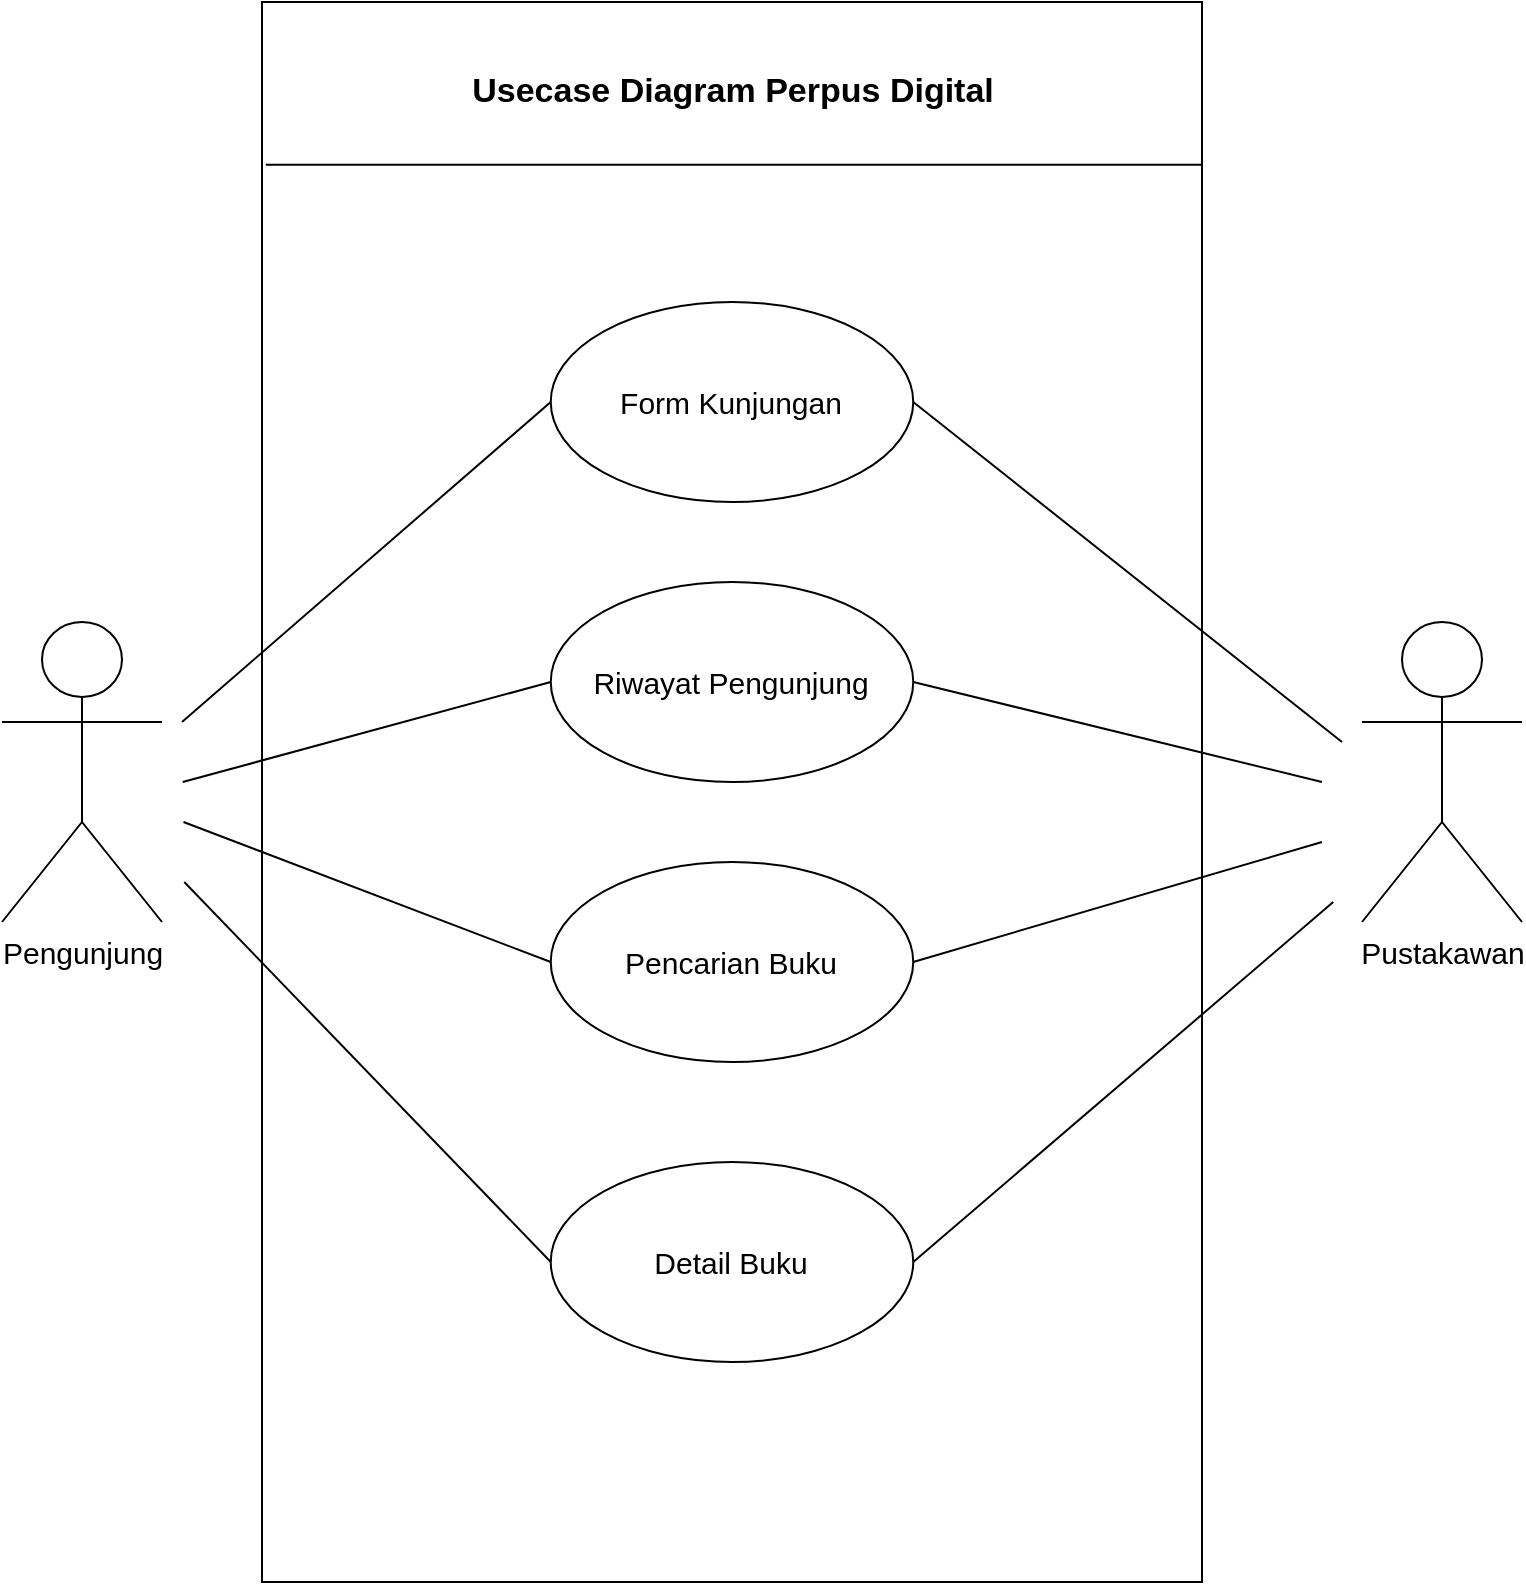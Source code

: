 <mxfile version="23.1.2" type="github">
  <diagram name="Page-1" id="EODYRYMDHHHb_0EbBn9g">
    <mxGraphModel dx="1257" dy="669" grid="1" gridSize="10" guides="1" tooltips="1" connect="1" arrows="1" fold="1" page="1" pageScale="1" pageWidth="850" pageHeight="1100" math="0" shadow="0">
      <root>
        <mxCell id="0" />
        <mxCell id="1" parent="0" />
        <mxCell id="n4F6TMeLaYpo0RElO_Qm-1" value="" style="rounded=0;whiteSpace=wrap;html=1;" parent="1" vertex="1">
          <mxGeometry x="170" y="130" width="470" height="790" as="geometry" />
        </mxCell>
        <mxCell id="n4F6TMeLaYpo0RElO_Qm-2" value="" style="endArrow=none;html=1;rounded=0;exitX=0.004;exitY=0.103;exitDx=0;exitDy=0;exitPerimeter=0;entryX=1;entryY=0.103;entryDx=0;entryDy=0;entryPerimeter=0;" parent="1" source="n4F6TMeLaYpo0RElO_Qm-1" target="n4F6TMeLaYpo0RElO_Qm-1" edge="1">
          <mxGeometry width="50" height="50" relative="1" as="geometry">
            <mxPoint x="590" y="420" as="sourcePoint" />
            <mxPoint x="640" y="370" as="targetPoint" />
          </mxGeometry>
        </mxCell>
        <mxCell id="n4F6TMeLaYpo0RElO_Qm-4" value="&lt;b&gt;&lt;font style=&quot;font-size: 17px;&quot;&gt;Usecase Diagram Perpus Digital&lt;/font&gt;&lt;/b&gt;" style="text;html=1;align=center;verticalAlign=middle;resizable=0;points=[];autosize=1;strokeColor=none;fillColor=none;" parent="1" vertex="1">
          <mxGeometry x="265" y="160" width="280" height="30" as="geometry" />
        </mxCell>
        <mxCell id="n4F6TMeLaYpo0RElO_Qm-5" value="&lt;font style=&quot;font-size: 15px;&quot;&gt;Form Kunjungan&lt;/font&gt;" style="ellipse;whiteSpace=wrap;html=1;" parent="1" vertex="1">
          <mxGeometry x="314.37" y="280" width="181.25" height="100" as="geometry" />
        </mxCell>
        <mxCell id="n4F6TMeLaYpo0RElO_Qm-6" value="&lt;font style=&quot;font-size: 15px;&quot;&gt;Riwayat Pengunjung&lt;/font&gt;" style="ellipse;whiteSpace=wrap;html=1;" parent="1" vertex="1">
          <mxGeometry x="314.38" y="420" width="181.25" height="100" as="geometry" />
        </mxCell>
        <mxCell id="n4F6TMeLaYpo0RElO_Qm-7" value="&lt;span style=&quot;font-size: 15px;&quot;&gt;Pencarian Buku&lt;/span&gt;" style="ellipse;whiteSpace=wrap;html=1;" parent="1" vertex="1">
          <mxGeometry x="314.37" y="560" width="181.25" height="100" as="geometry" />
        </mxCell>
        <mxCell id="n4F6TMeLaYpo0RElO_Qm-8" value="&lt;span style=&quot;font-size: 15px;&quot;&gt;Detail Buku&lt;/span&gt;" style="ellipse;whiteSpace=wrap;html=1;" parent="1" vertex="1">
          <mxGeometry x="314.38" y="710" width="181.25" height="100" as="geometry" />
        </mxCell>
        <mxCell id="n4F6TMeLaYpo0RElO_Qm-9" value="&lt;font style=&quot;font-size: 15px;&quot;&gt;Pengunjung&lt;/font&gt;" style="shape=umlActor;verticalLabelPosition=bottom;verticalAlign=top;html=1;outlineConnect=0;" parent="1" vertex="1">
          <mxGeometry x="40" y="440" width="80" height="150" as="geometry" />
        </mxCell>
        <mxCell id="n4F6TMeLaYpo0RElO_Qm-10" value="&lt;span style=&quot;font-size: 15px;&quot;&gt;Pustakawan&lt;/span&gt;" style="shape=umlActor;verticalLabelPosition=bottom;verticalAlign=top;html=1;outlineConnect=0;" parent="1" vertex="1">
          <mxGeometry x="720" y="440" width="80" height="150" as="geometry" />
        </mxCell>
        <mxCell id="QwQ6-tuoqKUx5_J3TC48-1" value="" style="endArrow=none;html=1;rounded=0;entryX=0;entryY=0.5;entryDx=0;entryDy=0;" edge="1" parent="1" target="n4F6TMeLaYpo0RElO_Qm-5">
          <mxGeometry width="50" height="50" relative="1" as="geometry">
            <mxPoint x="130" y="490" as="sourcePoint" />
            <mxPoint x="190" y="450" as="targetPoint" />
          </mxGeometry>
        </mxCell>
        <mxCell id="QwQ6-tuoqKUx5_J3TC48-2" value="" style="endArrow=none;html=1;rounded=0;entryX=0;entryY=0.5;entryDx=0;entryDy=0;" edge="1" parent="1" target="n4F6TMeLaYpo0RElO_Qm-6">
          <mxGeometry width="50" height="50" relative="1" as="geometry">
            <mxPoint x="130.37" y="520" as="sourcePoint" />
            <mxPoint x="314.37" y="360" as="targetPoint" />
          </mxGeometry>
        </mxCell>
        <mxCell id="QwQ6-tuoqKUx5_J3TC48-3" value="" style="endArrow=none;html=1;rounded=0;entryX=0;entryY=0.5;entryDx=0;entryDy=0;" edge="1" parent="1" target="n4F6TMeLaYpo0RElO_Qm-7">
          <mxGeometry width="50" height="50" relative="1" as="geometry">
            <mxPoint x="130.75" y="540" as="sourcePoint" />
            <mxPoint x="314.38" y="600" as="targetPoint" />
          </mxGeometry>
        </mxCell>
        <mxCell id="QwQ6-tuoqKUx5_J3TC48-4" value="" style="endArrow=none;html=1;rounded=0;entryX=0;entryY=0.5;entryDx=0;entryDy=0;" edge="1" parent="1" target="n4F6TMeLaYpo0RElO_Qm-8">
          <mxGeometry width="50" height="50" relative="1" as="geometry">
            <mxPoint x="131.12" y="570" as="sourcePoint" />
            <mxPoint x="314.37" y="640" as="targetPoint" />
          </mxGeometry>
        </mxCell>
        <mxCell id="QwQ6-tuoqKUx5_J3TC48-5" value="" style="endArrow=none;html=1;rounded=0;entryX=1;entryY=0.5;entryDx=0;entryDy=0;" edge="1" parent="1" target="n4F6TMeLaYpo0RElO_Qm-5">
          <mxGeometry width="50" height="50" relative="1" as="geometry">
            <mxPoint x="710" y="500" as="sourcePoint" />
            <mxPoint x="450" y="520" as="targetPoint" />
          </mxGeometry>
        </mxCell>
        <mxCell id="QwQ6-tuoqKUx5_J3TC48-6" value="" style="endArrow=none;html=1;rounded=0;entryX=1;entryY=0.5;entryDx=0;entryDy=0;" edge="1" parent="1" target="n4F6TMeLaYpo0RElO_Qm-6">
          <mxGeometry width="50" height="50" relative="1" as="geometry">
            <mxPoint x="700" y="520" as="sourcePoint" />
            <mxPoint x="520" y="420" as="targetPoint" />
          </mxGeometry>
        </mxCell>
        <mxCell id="QwQ6-tuoqKUx5_J3TC48-7" value="" style="endArrow=none;html=1;rounded=0;entryX=1;entryY=0.5;entryDx=0;entryDy=0;" edge="1" parent="1" target="n4F6TMeLaYpo0RElO_Qm-7">
          <mxGeometry width="50" height="50" relative="1" as="geometry">
            <mxPoint x="700" y="550" as="sourcePoint" />
            <mxPoint x="506" y="490" as="targetPoint" />
          </mxGeometry>
        </mxCell>
        <mxCell id="QwQ6-tuoqKUx5_J3TC48-8" value="" style="endArrow=none;html=1;rounded=0;entryX=0.969;entryY=0.5;entryDx=0;entryDy=0;entryPerimeter=0;" edge="1" parent="1">
          <mxGeometry width="50" height="50" relative="1" as="geometry">
            <mxPoint x="705.62" y="580" as="sourcePoint" />
            <mxPoint x="495.631" y="760" as="targetPoint" />
          </mxGeometry>
        </mxCell>
      </root>
    </mxGraphModel>
  </diagram>
</mxfile>
